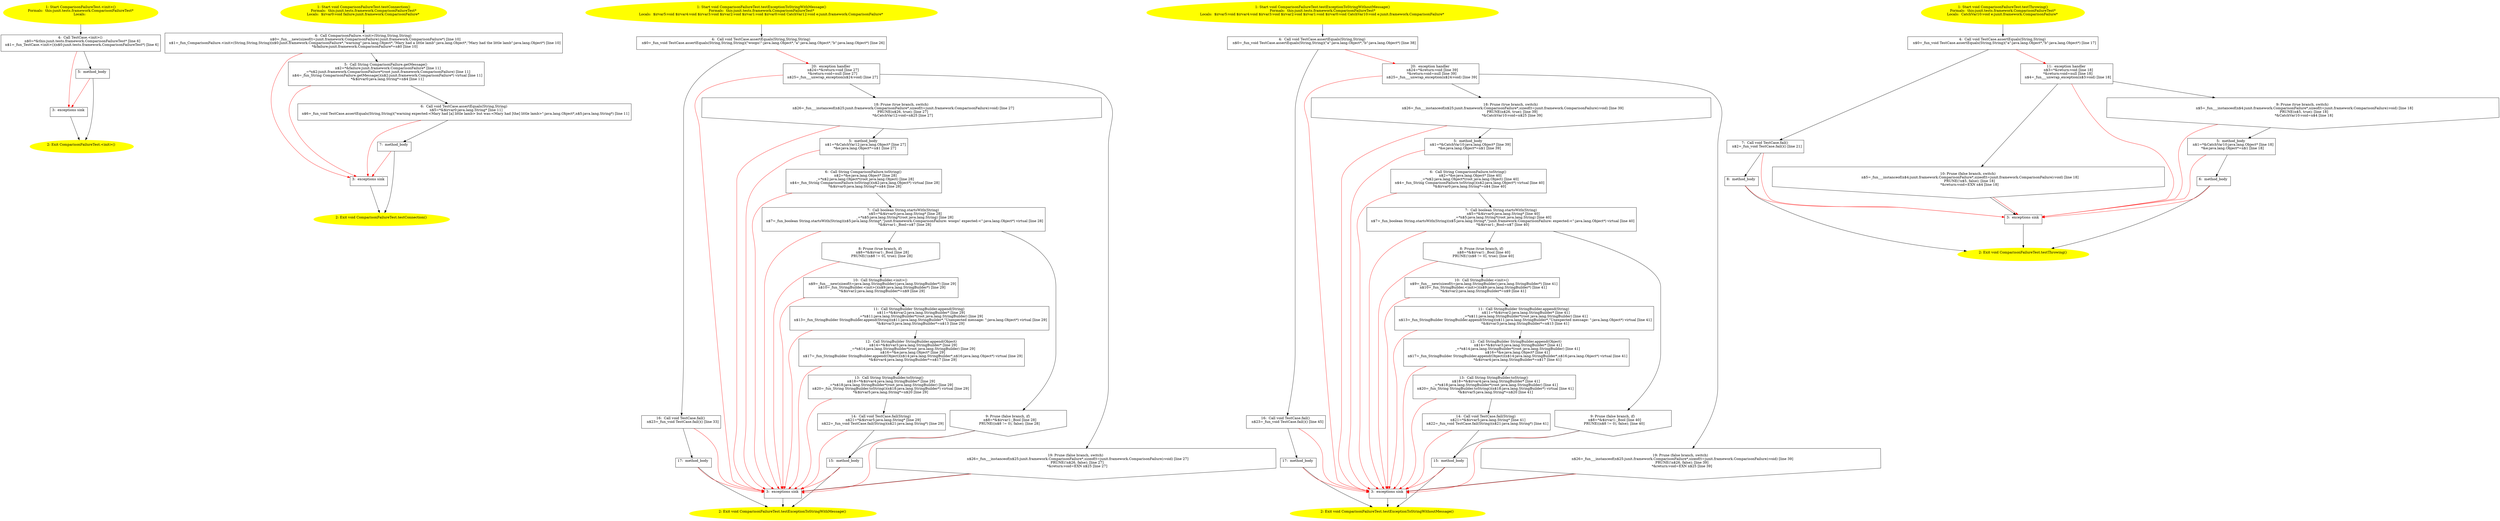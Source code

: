 /* @generated */
digraph cfg {
"junit.tests.framework.ComparisonFailureTest.<init>().0e8ab7966099524e4b7208107c706d36_1" [label="1: Start ComparisonFailureTest.<init>()\nFormals:  this:junit.tests.framework.ComparisonFailureTest*\nLocals:  \n  " color=yellow style=filled]
	

	 "junit.tests.framework.ComparisonFailureTest.<init>().0e8ab7966099524e4b7208107c706d36_1" -> "junit.tests.framework.ComparisonFailureTest.<init>().0e8ab7966099524e4b7208107c706d36_4" ;
"junit.tests.framework.ComparisonFailureTest.<init>().0e8ab7966099524e4b7208107c706d36_2" [label="2: Exit ComparisonFailureTest.<init>() \n  " color=yellow style=filled]
	

"junit.tests.framework.ComparisonFailureTest.<init>().0e8ab7966099524e4b7208107c706d36_3" [label="3:  exceptions sink \n  " shape="box"]
	

	 "junit.tests.framework.ComparisonFailureTest.<init>().0e8ab7966099524e4b7208107c706d36_3" -> "junit.tests.framework.ComparisonFailureTest.<init>().0e8ab7966099524e4b7208107c706d36_2" ;
"junit.tests.framework.ComparisonFailureTest.<init>().0e8ab7966099524e4b7208107c706d36_4" [label="4:  Call TestCase.<init>() \n   n$0=*&this:junit.tests.framework.ComparisonFailureTest* [line 6]\n  n$1=_fun_TestCase.<init>()(n$0:junit.tests.framework.ComparisonFailureTest*) [line 6]\n " shape="box"]
	

	 "junit.tests.framework.ComparisonFailureTest.<init>().0e8ab7966099524e4b7208107c706d36_4" -> "junit.tests.framework.ComparisonFailureTest.<init>().0e8ab7966099524e4b7208107c706d36_5" ;
	 "junit.tests.framework.ComparisonFailureTest.<init>().0e8ab7966099524e4b7208107c706d36_4" -> "junit.tests.framework.ComparisonFailureTest.<init>().0e8ab7966099524e4b7208107c706d36_3" [color="red" ];
"junit.tests.framework.ComparisonFailureTest.<init>().0e8ab7966099524e4b7208107c706d36_5" [label="5:  method_body \n  " shape="box"]
	

	 "junit.tests.framework.ComparisonFailureTest.<init>().0e8ab7966099524e4b7208107c706d36_5" -> "junit.tests.framework.ComparisonFailureTest.<init>().0e8ab7966099524e4b7208107c706d36_2" ;
	 "junit.tests.framework.ComparisonFailureTest.<init>().0e8ab7966099524e4b7208107c706d36_5" -> "junit.tests.framework.ComparisonFailureTest.<init>().0e8ab7966099524e4b7208107c706d36_3" [color="red" ];
"junit.tests.framework.ComparisonFailureTest.testConnection():void.464557bcbc32b5f10026805575a68051_1" [label="1: Start void ComparisonFailureTest.testConnection()\nFormals:  this:junit.tests.framework.ComparisonFailureTest*\nLocals:  $irvar0:void failure:junit.framework.ComparisonFailure* \n  " color=yellow style=filled]
	

	 "junit.tests.framework.ComparisonFailureTest.testConnection():void.464557bcbc32b5f10026805575a68051_1" -> "junit.tests.framework.ComparisonFailureTest.testConnection():void.464557bcbc32b5f10026805575a68051_4" ;
"junit.tests.framework.ComparisonFailureTest.testConnection():void.464557bcbc32b5f10026805575a68051_2" [label="2: Exit void ComparisonFailureTest.testConnection() \n  " color=yellow style=filled]
	

"junit.tests.framework.ComparisonFailureTest.testConnection():void.464557bcbc32b5f10026805575a68051_3" [label="3:  exceptions sink \n  " shape="box"]
	

	 "junit.tests.framework.ComparisonFailureTest.testConnection():void.464557bcbc32b5f10026805575a68051_3" -> "junit.tests.framework.ComparisonFailureTest.testConnection():void.464557bcbc32b5f10026805575a68051_2" ;
"junit.tests.framework.ComparisonFailureTest.testConnection():void.464557bcbc32b5f10026805575a68051_4" [label="4:  Call ComparisonFailure.<init>(String,String,String) \n   n$0=_fun___new(sizeof(t=junit.framework.ComparisonFailure):junit.framework.ComparisonFailure*) [line 10]\n  n$1=_fun_ComparisonFailure.<init>(String,String,String)(n$0:junit.framework.ComparisonFailure*,\"warning\":java.lang.Object*,\"Mary had a little lamb\":java.lang.Object*,\"Mary had the little lamb\":java.lang.Object*) [line 10]\n  *&failure:junit.framework.ComparisonFailure*=n$0 [line 10]\n " shape="box"]
	

	 "junit.tests.framework.ComparisonFailureTest.testConnection():void.464557bcbc32b5f10026805575a68051_4" -> "junit.tests.framework.ComparisonFailureTest.testConnection():void.464557bcbc32b5f10026805575a68051_5" ;
	 "junit.tests.framework.ComparisonFailureTest.testConnection():void.464557bcbc32b5f10026805575a68051_4" -> "junit.tests.framework.ComparisonFailureTest.testConnection():void.464557bcbc32b5f10026805575a68051_3" [color="red" ];
"junit.tests.framework.ComparisonFailureTest.testConnection():void.464557bcbc32b5f10026805575a68051_5" [label="5:  Call String ComparisonFailure.getMessage() \n   n$2=*&failure:junit.framework.ComparisonFailure* [line 11]\n  _=*n$2:junit.framework.ComparisonFailure*(root junit.framework.ComparisonFailure) [line 11]\n  n$4=_fun_String ComparisonFailure.getMessage()(n$2:junit.framework.ComparisonFailure*) virtual [line 11]\n  *&$irvar0:java.lang.String*=n$4 [line 11]\n " shape="box"]
	

	 "junit.tests.framework.ComparisonFailureTest.testConnection():void.464557bcbc32b5f10026805575a68051_5" -> "junit.tests.framework.ComparisonFailureTest.testConnection():void.464557bcbc32b5f10026805575a68051_6" ;
	 "junit.tests.framework.ComparisonFailureTest.testConnection():void.464557bcbc32b5f10026805575a68051_5" -> "junit.tests.framework.ComparisonFailureTest.testConnection():void.464557bcbc32b5f10026805575a68051_3" [color="red" ];
"junit.tests.framework.ComparisonFailureTest.testConnection():void.464557bcbc32b5f10026805575a68051_6" [label="6:  Call void TestCase.assertEquals(String,String) \n   n$5=*&$irvar0:java.lang.String* [line 11]\n  n$6=_fun_void TestCase.assertEquals(String,String)(\"warning expected:<Mary had [a] little lamb> but was:<Mary had [the] little lamb>\":java.lang.Object*,n$5:java.lang.String*) [line 11]\n " shape="box"]
	

	 "junit.tests.framework.ComparisonFailureTest.testConnection():void.464557bcbc32b5f10026805575a68051_6" -> "junit.tests.framework.ComparisonFailureTest.testConnection():void.464557bcbc32b5f10026805575a68051_7" ;
	 "junit.tests.framework.ComparisonFailureTest.testConnection():void.464557bcbc32b5f10026805575a68051_6" -> "junit.tests.framework.ComparisonFailureTest.testConnection():void.464557bcbc32b5f10026805575a68051_3" [color="red" ];
"junit.tests.framework.ComparisonFailureTest.testConnection():void.464557bcbc32b5f10026805575a68051_7" [label="7:  method_body \n  " shape="box"]
	

	 "junit.tests.framework.ComparisonFailureTest.testConnection():void.464557bcbc32b5f10026805575a68051_7" -> "junit.tests.framework.ComparisonFailureTest.testConnection():void.464557bcbc32b5f10026805575a68051_2" ;
	 "junit.tests.framework.ComparisonFailureTest.testConnection():void.464557bcbc32b5f10026805575a68051_7" -> "junit.tests.framework.ComparisonFailureTest.testConnection():void.464557bcbc32b5f10026805575a68051_3" [color="red" ];
"junit.tests.framework.ComparisonFailureTest.testExceptionToStringWithMessage():void.c4b88a5eb1346ffaa9319ebdbd35fe3c_1" [label="1: Start void ComparisonFailureTest.testExceptionToStringWithMessage()\nFormals:  this:junit.tests.framework.ComparisonFailureTest*\nLocals:  $irvar5:void $irvar4:void $irvar3:void $irvar2:void $irvar1:void $irvar0:void CatchVar12:void e:junit.framework.ComparisonFailure* \n  " color=yellow style=filled]
	

	 "junit.tests.framework.ComparisonFailureTest.testExceptionToStringWithMessage():void.c4b88a5eb1346ffaa9319ebdbd35fe3c_1" -> "junit.tests.framework.ComparisonFailureTest.testExceptionToStringWithMessage():void.c4b88a5eb1346ffaa9319ebdbd35fe3c_4" ;
"junit.tests.framework.ComparisonFailureTest.testExceptionToStringWithMessage():void.c4b88a5eb1346ffaa9319ebdbd35fe3c_2" [label="2: Exit void ComparisonFailureTest.testExceptionToStringWithMessage() \n  " color=yellow style=filled]
	

"junit.tests.framework.ComparisonFailureTest.testExceptionToStringWithMessage():void.c4b88a5eb1346ffaa9319ebdbd35fe3c_3" [label="3:  exceptions sink \n  " shape="box"]
	

	 "junit.tests.framework.ComparisonFailureTest.testExceptionToStringWithMessage():void.c4b88a5eb1346ffaa9319ebdbd35fe3c_3" -> "junit.tests.framework.ComparisonFailureTest.testExceptionToStringWithMessage():void.c4b88a5eb1346ffaa9319ebdbd35fe3c_2" ;
"junit.tests.framework.ComparisonFailureTest.testExceptionToStringWithMessage():void.c4b88a5eb1346ffaa9319ebdbd35fe3c_4" [label="4:  Call void TestCase.assertEquals(String,String,String) \n   n$0=_fun_void TestCase.assertEquals(String,String,String)(\"woops!\":java.lang.Object*,\"a\":java.lang.Object*,\"b\":java.lang.Object*) [line 26]\n " shape="box"]
	

	 "junit.tests.framework.ComparisonFailureTest.testExceptionToStringWithMessage():void.c4b88a5eb1346ffaa9319ebdbd35fe3c_4" -> "junit.tests.framework.ComparisonFailureTest.testExceptionToStringWithMessage():void.c4b88a5eb1346ffaa9319ebdbd35fe3c_16" ;
	 "junit.tests.framework.ComparisonFailureTest.testExceptionToStringWithMessage():void.c4b88a5eb1346ffaa9319ebdbd35fe3c_4" -> "junit.tests.framework.ComparisonFailureTest.testExceptionToStringWithMessage():void.c4b88a5eb1346ffaa9319ebdbd35fe3c_20" [color="red" ];
"junit.tests.framework.ComparisonFailureTest.testExceptionToStringWithMessage():void.c4b88a5eb1346ffaa9319ebdbd35fe3c_5" [label="5:  method_body \n   n$1=*&CatchVar12:java.lang.Object* [line 27]\n  *&e:java.lang.Object*=n$1 [line 27]\n " shape="box"]
	

	 "junit.tests.framework.ComparisonFailureTest.testExceptionToStringWithMessage():void.c4b88a5eb1346ffaa9319ebdbd35fe3c_5" -> "junit.tests.framework.ComparisonFailureTest.testExceptionToStringWithMessage():void.c4b88a5eb1346ffaa9319ebdbd35fe3c_6" ;
	 "junit.tests.framework.ComparisonFailureTest.testExceptionToStringWithMessage():void.c4b88a5eb1346ffaa9319ebdbd35fe3c_5" -> "junit.tests.framework.ComparisonFailureTest.testExceptionToStringWithMessage():void.c4b88a5eb1346ffaa9319ebdbd35fe3c_3" [color="red" ];
"junit.tests.framework.ComparisonFailureTest.testExceptionToStringWithMessage():void.c4b88a5eb1346ffaa9319ebdbd35fe3c_6" [label="6:  Call String ComparisonFailure.toString() \n   n$2=*&e:java.lang.Object* [line 28]\n  _=*n$2:java.lang.Object*(root java.lang.Object) [line 28]\n  n$4=_fun_String ComparisonFailure.toString()(n$2:java.lang.Object*) virtual [line 28]\n  *&$irvar0:java.lang.String*=n$4 [line 28]\n " shape="box"]
	

	 "junit.tests.framework.ComparisonFailureTest.testExceptionToStringWithMessage():void.c4b88a5eb1346ffaa9319ebdbd35fe3c_6" -> "junit.tests.framework.ComparisonFailureTest.testExceptionToStringWithMessage():void.c4b88a5eb1346ffaa9319ebdbd35fe3c_7" ;
	 "junit.tests.framework.ComparisonFailureTest.testExceptionToStringWithMessage():void.c4b88a5eb1346ffaa9319ebdbd35fe3c_6" -> "junit.tests.framework.ComparisonFailureTest.testExceptionToStringWithMessage():void.c4b88a5eb1346ffaa9319ebdbd35fe3c_3" [color="red" ];
"junit.tests.framework.ComparisonFailureTest.testExceptionToStringWithMessage():void.c4b88a5eb1346ffaa9319ebdbd35fe3c_7" [label="7:  Call boolean String.startsWith(String) \n   n$5=*&$irvar0:java.lang.String* [line 28]\n  _=*n$5:java.lang.String*(root java.lang.String) [line 28]\n  n$7=_fun_boolean String.startsWith(String)(n$5:java.lang.String*,\"junit.framework.ComparisonFailure: woops! expected:<\":java.lang.Object*) virtual [line 28]\n  *&$irvar1:_Bool=n$7 [line 28]\n " shape="box"]
	

	 "junit.tests.framework.ComparisonFailureTest.testExceptionToStringWithMessage():void.c4b88a5eb1346ffaa9319ebdbd35fe3c_7" -> "junit.tests.framework.ComparisonFailureTest.testExceptionToStringWithMessage():void.c4b88a5eb1346ffaa9319ebdbd35fe3c_8" ;
	 "junit.tests.framework.ComparisonFailureTest.testExceptionToStringWithMessage():void.c4b88a5eb1346ffaa9319ebdbd35fe3c_7" -> "junit.tests.framework.ComparisonFailureTest.testExceptionToStringWithMessage():void.c4b88a5eb1346ffaa9319ebdbd35fe3c_9" ;
	 "junit.tests.framework.ComparisonFailureTest.testExceptionToStringWithMessage():void.c4b88a5eb1346ffaa9319ebdbd35fe3c_7" -> "junit.tests.framework.ComparisonFailureTest.testExceptionToStringWithMessage():void.c4b88a5eb1346ffaa9319ebdbd35fe3c_3" [color="red" ];
"junit.tests.framework.ComparisonFailureTest.testExceptionToStringWithMessage():void.c4b88a5eb1346ffaa9319ebdbd35fe3c_8" [label="8: Prune (true branch, if) \n   n$8=*&$irvar1:_Bool [line 28]\n  PRUNE(!(n$8 != 0), true); [line 28]\n " shape="invhouse"]
	

	 "junit.tests.framework.ComparisonFailureTest.testExceptionToStringWithMessage():void.c4b88a5eb1346ffaa9319ebdbd35fe3c_8" -> "junit.tests.framework.ComparisonFailureTest.testExceptionToStringWithMessage():void.c4b88a5eb1346ffaa9319ebdbd35fe3c_10" ;
	 "junit.tests.framework.ComparisonFailureTest.testExceptionToStringWithMessage():void.c4b88a5eb1346ffaa9319ebdbd35fe3c_8" -> "junit.tests.framework.ComparisonFailureTest.testExceptionToStringWithMessage():void.c4b88a5eb1346ffaa9319ebdbd35fe3c_3" [color="red" ];
"junit.tests.framework.ComparisonFailureTest.testExceptionToStringWithMessage():void.c4b88a5eb1346ffaa9319ebdbd35fe3c_9" [label="9: Prune (false branch, if) \n   n$8=*&$irvar1:_Bool [line 28]\n  PRUNE((n$8 != 0), false); [line 28]\n " shape="invhouse"]
	

	 "junit.tests.framework.ComparisonFailureTest.testExceptionToStringWithMessage():void.c4b88a5eb1346ffaa9319ebdbd35fe3c_9" -> "junit.tests.framework.ComparisonFailureTest.testExceptionToStringWithMessage():void.c4b88a5eb1346ffaa9319ebdbd35fe3c_15" ;
	 "junit.tests.framework.ComparisonFailureTest.testExceptionToStringWithMessage():void.c4b88a5eb1346ffaa9319ebdbd35fe3c_9" -> "junit.tests.framework.ComparisonFailureTest.testExceptionToStringWithMessage():void.c4b88a5eb1346ffaa9319ebdbd35fe3c_3" [color="red" ];
"junit.tests.framework.ComparisonFailureTest.testExceptionToStringWithMessage():void.c4b88a5eb1346ffaa9319ebdbd35fe3c_10" [label="10:  Call StringBuilder.<init>() \n   n$9=_fun___new(sizeof(t=java.lang.StringBuilder):java.lang.StringBuilder*) [line 29]\n  n$10=_fun_StringBuilder.<init>()(n$9:java.lang.StringBuilder*) [line 29]\n  *&$irvar2:java.lang.StringBuilder*=n$9 [line 29]\n " shape="box"]
	

	 "junit.tests.framework.ComparisonFailureTest.testExceptionToStringWithMessage():void.c4b88a5eb1346ffaa9319ebdbd35fe3c_10" -> "junit.tests.framework.ComparisonFailureTest.testExceptionToStringWithMessage():void.c4b88a5eb1346ffaa9319ebdbd35fe3c_11" ;
	 "junit.tests.framework.ComparisonFailureTest.testExceptionToStringWithMessage():void.c4b88a5eb1346ffaa9319ebdbd35fe3c_10" -> "junit.tests.framework.ComparisonFailureTest.testExceptionToStringWithMessage():void.c4b88a5eb1346ffaa9319ebdbd35fe3c_3" [color="red" ];
"junit.tests.framework.ComparisonFailureTest.testExceptionToStringWithMessage():void.c4b88a5eb1346ffaa9319ebdbd35fe3c_11" [label="11:  Call StringBuilder StringBuilder.append(String) \n   n$11=*&$irvar2:java.lang.StringBuilder* [line 29]\n  _=*n$11:java.lang.StringBuilder*(root java.lang.StringBuilder) [line 29]\n  n$13=_fun_StringBuilder StringBuilder.append(String)(n$11:java.lang.StringBuilder*,\"Unexpected message: \":java.lang.Object*) virtual [line 29]\n  *&$irvar3:java.lang.StringBuilder*=n$13 [line 29]\n " shape="box"]
	

	 "junit.tests.framework.ComparisonFailureTest.testExceptionToStringWithMessage():void.c4b88a5eb1346ffaa9319ebdbd35fe3c_11" -> "junit.tests.framework.ComparisonFailureTest.testExceptionToStringWithMessage():void.c4b88a5eb1346ffaa9319ebdbd35fe3c_12" ;
	 "junit.tests.framework.ComparisonFailureTest.testExceptionToStringWithMessage():void.c4b88a5eb1346ffaa9319ebdbd35fe3c_11" -> "junit.tests.framework.ComparisonFailureTest.testExceptionToStringWithMessage():void.c4b88a5eb1346ffaa9319ebdbd35fe3c_3" [color="red" ];
"junit.tests.framework.ComparisonFailureTest.testExceptionToStringWithMessage():void.c4b88a5eb1346ffaa9319ebdbd35fe3c_12" [label="12:  Call StringBuilder StringBuilder.append(Object) \n   n$14=*&$irvar3:java.lang.StringBuilder* [line 29]\n  _=*n$14:java.lang.StringBuilder*(root java.lang.StringBuilder) [line 29]\n  n$16=*&e:java.lang.Object* [line 29]\n  n$17=_fun_StringBuilder StringBuilder.append(Object)(n$14:java.lang.StringBuilder*,n$16:java.lang.Object*) virtual [line 29]\n  *&$irvar4:java.lang.StringBuilder*=n$17 [line 29]\n " shape="box"]
	

	 "junit.tests.framework.ComparisonFailureTest.testExceptionToStringWithMessage():void.c4b88a5eb1346ffaa9319ebdbd35fe3c_12" -> "junit.tests.framework.ComparisonFailureTest.testExceptionToStringWithMessage():void.c4b88a5eb1346ffaa9319ebdbd35fe3c_13" ;
	 "junit.tests.framework.ComparisonFailureTest.testExceptionToStringWithMessage():void.c4b88a5eb1346ffaa9319ebdbd35fe3c_12" -> "junit.tests.framework.ComparisonFailureTest.testExceptionToStringWithMessage():void.c4b88a5eb1346ffaa9319ebdbd35fe3c_3" [color="red" ];
"junit.tests.framework.ComparisonFailureTest.testExceptionToStringWithMessage():void.c4b88a5eb1346ffaa9319ebdbd35fe3c_13" [label="13:  Call String StringBuilder.toString() \n   n$18=*&$irvar4:java.lang.StringBuilder* [line 29]\n  _=*n$18:java.lang.StringBuilder*(root java.lang.StringBuilder) [line 29]\n  n$20=_fun_String StringBuilder.toString()(n$18:java.lang.StringBuilder*) virtual [line 29]\n  *&$irvar5:java.lang.String*=n$20 [line 29]\n " shape="box"]
	

	 "junit.tests.framework.ComparisonFailureTest.testExceptionToStringWithMessage():void.c4b88a5eb1346ffaa9319ebdbd35fe3c_13" -> "junit.tests.framework.ComparisonFailureTest.testExceptionToStringWithMessage():void.c4b88a5eb1346ffaa9319ebdbd35fe3c_14" ;
	 "junit.tests.framework.ComparisonFailureTest.testExceptionToStringWithMessage():void.c4b88a5eb1346ffaa9319ebdbd35fe3c_13" -> "junit.tests.framework.ComparisonFailureTest.testExceptionToStringWithMessage():void.c4b88a5eb1346ffaa9319ebdbd35fe3c_3" [color="red" ];
"junit.tests.framework.ComparisonFailureTest.testExceptionToStringWithMessage():void.c4b88a5eb1346ffaa9319ebdbd35fe3c_14" [label="14:  Call void TestCase.fail(String) \n   n$21=*&$irvar5:java.lang.String* [line 29]\n  n$22=_fun_void TestCase.fail(String)(n$21:java.lang.String*) [line 29]\n " shape="box"]
	

	 "junit.tests.framework.ComparisonFailureTest.testExceptionToStringWithMessage():void.c4b88a5eb1346ffaa9319ebdbd35fe3c_14" -> "junit.tests.framework.ComparisonFailureTest.testExceptionToStringWithMessage():void.c4b88a5eb1346ffaa9319ebdbd35fe3c_15" ;
	 "junit.tests.framework.ComparisonFailureTest.testExceptionToStringWithMessage():void.c4b88a5eb1346ffaa9319ebdbd35fe3c_14" -> "junit.tests.framework.ComparisonFailureTest.testExceptionToStringWithMessage():void.c4b88a5eb1346ffaa9319ebdbd35fe3c_3" [color="red" ];
"junit.tests.framework.ComparisonFailureTest.testExceptionToStringWithMessage():void.c4b88a5eb1346ffaa9319ebdbd35fe3c_15" [label="15:  method_body \n  " shape="box"]
	

	 "junit.tests.framework.ComparisonFailureTest.testExceptionToStringWithMessage():void.c4b88a5eb1346ffaa9319ebdbd35fe3c_15" -> "junit.tests.framework.ComparisonFailureTest.testExceptionToStringWithMessage():void.c4b88a5eb1346ffaa9319ebdbd35fe3c_2" ;
	 "junit.tests.framework.ComparisonFailureTest.testExceptionToStringWithMessage():void.c4b88a5eb1346ffaa9319ebdbd35fe3c_15" -> "junit.tests.framework.ComparisonFailureTest.testExceptionToStringWithMessage():void.c4b88a5eb1346ffaa9319ebdbd35fe3c_3" [color="red" ];
"junit.tests.framework.ComparisonFailureTest.testExceptionToStringWithMessage():void.c4b88a5eb1346ffaa9319ebdbd35fe3c_16" [label="16:  Call void TestCase.fail() \n   n$23=_fun_void TestCase.fail()() [line 33]\n " shape="box"]
	

	 "junit.tests.framework.ComparisonFailureTest.testExceptionToStringWithMessage():void.c4b88a5eb1346ffaa9319ebdbd35fe3c_16" -> "junit.tests.framework.ComparisonFailureTest.testExceptionToStringWithMessage():void.c4b88a5eb1346ffaa9319ebdbd35fe3c_17" ;
	 "junit.tests.framework.ComparisonFailureTest.testExceptionToStringWithMessage():void.c4b88a5eb1346ffaa9319ebdbd35fe3c_16" -> "junit.tests.framework.ComparisonFailureTest.testExceptionToStringWithMessage():void.c4b88a5eb1346ffaa9319ebdbd35fe3c_3" [color="red" ];
"junit.tests.framework.ComparisonFailureTest.testExceptionToStringWithMessage():void.c4b88a5eb1346ffaa9319ebdbd35fe3c_17" [label="17:  method_body \n  " shape="box"]
	

	 "junit.tests.framework.ComparisonFailureTest.testExceptionToStringWithMessage():void.c4b88a5eb1346ffaa9319ebdbd35fe3c_17" -> "junit.tests.framework.ComparisonFailureTest.testExceptionToStringWithMessage():void.c4b88a5eb1346ffaa9319ebdbd35fe3c_2" ;
	 "junit.tests.framework.ComparisonFailureTest.testExceptionToStringWithMessage():void.c4b88a5eb1346ffaa9319ebdbd35fe3c_17" -> "junit.tests.framework.ComparisonFailureTest.testExceptionToStringWithMessage():void.c4b88a5eb1346ffaa9319ebdbd35fe3c_3" [color="red" ];
"junit.tests.framework.ComparisonFailureTest.testExceptionToStringWithMessage():void.c4b88a5eb1346ffaa9319ebdbd35fe3c_18" [label="18: Prune (true branch, switch) \n   n$26=_fun___instanceof(n$25:junit.framework.ComparisonFailure*,sizeof(t=junit.framework.ComparisonFailure):void) [line 27]\n  PRUNE(n$26, true); [line 27]\n  *&CatchVar12:void=n$25 [line 27]\n " shape="invhouse"]
	

	 "junit.tests.framework.ComparisonFailureTest.testExceptionToStringWithMessage():void.c4b88a5eb1346ffaa9319ebdbd35fe3c_18" -> "junit.tests.framework.ComparisonFailureTest.testExceptionToStringWithMessage():void.c4b88a5eb1346ffaa9319ebdbd35fe3c_5" ;
	 "junit.tests.framework.ComparisonFailureTest.testExceptionToStringWithMessage():void.c4b88a5eb1346ffaa9319ebdbd35fe3c_18" -> "junit.tests.framework.ComparisonFailureTest.testExceptionToStringWithMessage():void.c4b88a5eb1346ffaa9319ebdbd35fe3c_3" [color="red" ];
"junit.tests.framework.ComparisonFailureTest.testExceptionToStringWithMessage():void.c4b88a5eb1346ffaa9319ebdbd35fe3c_19" [label="19: Prune (false branch, switch) \n   n$26=_fun___instanceof(n$25:junit.framework.ComparisonFailure*,sizeof(t=junit.framework.ComparisonFailure):void) [line 27]\n  PRUNE(!n$26, false); [line 27]\n  *&return:void=EXN n$25 [line 27]\n " shape="invhouse"]
	

	 "junit.tests.framework.ComparisonFailureTest.testExceptionToStringWithMessage():void.c4b88a5eb1346ffaa9319ebdbd35fe3c_19" -> "junit.tests.framework.ComparisonFailureTest.testExceptionToStringWithMessage():void.c4b88a5eb1346ffaa9319ebdbd35fe3c_3" ;
	 "junit.tests.framework.ComparisonFailureTest.testExceptionToStringWithMessage():void.c4b88a5eb1346ffaa9319ebdbd35fe3c_19" -> "junit.tests.framework.ComparisonFailureTest.testExceptionToStringWithMessage():void.c4b88a5eb1346ffaa9319ebdbd35fe3c_3" [color="red" ];
"junit.tests.framework.ComparisonFailureTest.testExceptionToStringWithMessage():void.c4b88a5eb1346ffaa9319ebdbd35fe3c_20" [label="20:  exception handler \n   n$24=*&return:void [line 27]\n  *&return:void=null [line 27]\n  n$25=_fun___unwrap_exception(n$24:void) [line 27]\n " shape="box"]
	

	 "junit.tests.framework.ComparisonFailureTest.testExceptionToStringWithMessage():void.c4b88a5eb1346ffaa9319ebdbd35fe3c_20" -> "junit.tests.framework.ComparisonFailureTest.testExceptionToStringWithMessage():void.c4b88a5eb1346ffaa9319ebdbd35fe3c_18" ;
	 "junit.tests.framework.ComparisonFailureTest.testExceptionToStringWithMessage():void.c4b88a5eb1346ffaa9319ebdbd35fe3c_20" -> "junit.tests.framework.ComparisonFailureTest.testExceptionToStringWithMessage():void.c4b88a5eb1346ffaa9319ebdbd35fe3c_19" ;
	 "junit.tests.framework.ComparisonFailureTest.testExceptionToStringWithMessage():void.c4b88a5eb1346ffaa9319ebdbd35fe3c_20" -> "junit.tests.framework.ComparisonFailureTest.testExceptionToStringWithMessage():void.c4b88a5eb1346ffaa9319ebdbd35fe3c_3" [color="red" ];
"junit.tests.framework.ComparisonFailureTest.testExceptionToStringWithoutMessage():void.5bfddadffbd130ddace8a1a76204dcca_1" [label="1: Start void ComparisonFailureTest.testExceptionToStringWithoutMessage()\nFormals:  this:junit.tests.framework.ComparisonFailureTest*\nLocals:  $irvar5:void $irvar4:void $irvar3:void $irvar2:void $irvar1:void $irvar0:void CatchVar10:void e:junit.framework.ComparisonFailure* \n  " color=yellow style=filled]
	

	 "junit.tests.framework.ComparisonFailureTest.testExceptionToStringWithoutMessage():void.5bfddadffbd130ddace8a1a76204dcca_1" -> "junit.tests.framework.ComparisonFailureTest.testExceptionToStringWithoutMessage():void.5bfddadffbd130ddace8a1a76204dcca_4" ;
"junit.tests.framework.ComparisonFailureTest.testExceptionToStringWithoutMessage():void.5bfddadffbd130ddace8a1a76204dcca_2" [label="2: Exit void ComparisonFailureTest.testExceptionToStringWithoutMessage() \n  " color=yellow style=filled]
	

"junit.tests.framework.ComparisonFailureTest.testExceptionToStringWithoutMessage():void.5bfddadffbd130ddace8a1a76204dcca_3" [label="3:  exceptions sink \n  " shape="box"]
	

	 "junit.tests.framework.ComparisonFailureTest.testExceptionToStringWithoutMessage():void.5bfddadffbd130ddace8a1a76204dcca_3" -> "junit.tests.framework.ComparisonFailureTest.testExceptionToStringWithoutMessage():void.5bfddadffbd130ddace8a1a76204dcca_2" ;
"junit.tests.framework.ComparisonFailureTest.testExceptionToStringWithoutMessage():void.5bfddadffbd130ddace8a1a76204dcca_4" [label="4:  Call void TestCase.assertEquals(String,String) \n   n$0=_fun_void TestCase.assertEquals(String,String)(\"a\":java.lang.Object*,\"b\":java.lang.Object*) [line 38]\n " shape="box"]
	

	 "junit.tests.framework.ComparisonFailureTest.testExceptionToStringWithoutMessage():void.5bfddadffbd130ddace8a1a76204dcca_4" -> "junit.tests.framework.ComparisonFailureTest.testExceptionToStringWithoutMessage():void.5bfddadffbd130ddace8a1a76204dcca_16" ;
	 "junit.tests.framework.ComparisonFailureTest.testExceptionToStringWithoutMessage():void.5bfddadffbd130ddace8a1a76204dcca_4" -> "junit.tests.framework.ComparisonFailureTest.testExceptionToStringWithoutMessage():void.5bfddadffbd130ddace8a1a76204dcca_20" [color="red" ];
"junit.tests.framework.ComparisonFailureTest.testExceptionToStringWithoutMessage():void.5bfddadffbd130ddace8a1a76204dcca_5" [label="5:  method_body \n   n$1=*&CatchVar10:java.lang.Object* [line 39]\n  *&e:java.lang.Object*=n$1 [line 39]\n " shape="box"]
	

	 "junit.tests.framework.ComparisonFailureTest.testExceptionToStringWithoutMessage():void.5bfddadffbd130ddace8a1a76204dcca_5" -> "junit.tests.framework.ComparisonFailureTest.testExceptionToStringWithoutMessage():void.5bfddadffbd130ddace8a1a76204dcca_6" ;
	 "junit.tests.framework.ComparisonFailureTest.testExceptionToStringWithoutMessage():void.5bfddadffbd130ddace8a1a76204dcca_5" -> "junit.tests.framework.ComparisonFailureTest.testExceptionToStringWithoutMessage():void.5bfddadffbd130ddace8a1a76204dcca_3" [color="red" ];
"junit.tests.framework.ComparisonFailureTest.testExceptionToStringWithoutMessage():void.5bfddadffbd130ddace8a1a76204dcca_6" [label="6:  Call String ComparisonFailure.toString() \n   n$2=*&e:java.lang.Object* [line 40]\n  _=*n$2:java.lang.Object*(root java.lang.Object) [line 40]\n  n$4=_fun_String ComparisonFailure.toString()(n$2:java.lang.Object*) virtual [line 40]\n  *&$irvar0:java.lang.String*=n$4 [line 40]\n " shape="box"]
	

	 "junit.tests.framework.ComparisonFailureTest.testExceptionToStringWithoutMessage():void.5bfddadffbd130ddace8a1a76204dcca_6" -> "junit.tests.framework.ComparisonFailureTest.testExceptionToStringWithoutMessage():void.5bfddadffbd130ddace8a1a76204dcca_7" ;
	 "junit.tests.framework.ComparisonFailureTest.testExceptionToStringWithoutMessage():void.5bfddadffbd130ddace8a1a76204dcca_6" -> "junit.tests.framework.ComparisonFailureTest.testExceptionToStringWithoutMessage():void.5bfddadffbd130ddace8a1a76204dcca_3" [color="red" ];
"junit.tests.framework.ComparisonFailureTest.testExceptionToStringWithoutMessage():void.5bfddadffbd130ddace8a1a76204dcca_7" [label="7:  Call boolean String.startsWith(String) \n   n$5=*&$irvar0:java.lang.String* [line 40]\n  _=*n$5:java.lang.String*(root java.lang.String) [line 40]\n  n$7=_fun_boolean String.startsWith(String)(n$5:java.lang.String*,\"junit.framework.ComparisonFailure: expected:<\":java.lang.Object*) virtual [line 40]\n  *&$irvar1:_Bool=n$7 [line 40]\n " shape="box"]
	

	 "junit.tests.framework.ComparisonFailureTest.testExceptionToStringWithoutMessage():void.5bfddadffbd130ddace8a1a76204dcca_7" -> "junit.tests.framework.ComparisonFailureTest.testExceptionToStringWithoutMessage():void.5bfddadffbd130ddace8a1a76204dcca_8" ;
	 "junit.tests.framework.ComparisonFailureTest.testExceptionToStringWithoutMessage():void.5bfddadffbd130ddace8a1a76204dcca_7" -> "junit.tests.framework.ComparisonFailureTest.testExceptionToStringWithoutMessage():void.5bfddadffbd130ddace8a1a76204dcca_9" ;
	 "junit.tests.framework.ComparisonFailureTest.testExceptionToStringWithoutMessage():void.5bfddadffbd130ddace8a1a76204dcca_7" -> "junit.tests.framework.ComparisonFailureTest.testExceptionToStringWithoutMessage():void.5bfddadffbd130ddace8a1a76204dcca_3" [color="red" ];
"junit.tests.framework.ComparisonFailureTest.testExceptionToStringWithoutMessage():void.5bfddadffbd130ddace8a1a76204dcca_8" [label="8: Prune (true branch, if) \n   n$8=*&$irvar1:_Bool [line 40]\n  PRUNE(!(n$8 != 0), true); [line 40]\n " shape="invhouse"]
	

	 "junit.tests.framework.ComparisonFailureTest.testExceptionToStringWithoutMessage():void.5bfddadffbd130ddace8a1a76204dcca_8" -> "junit.tests.framework.ComparisonFailureTest.testExceptionToStringWithoutMessage():void.5bfddadffbd130ddace8a1a76204dcca_10" ;
	 "junit.tests.framework.ComparisonFailureTest.testExceptionToStringWithoutMessage():void.5bfddadffbd130ddace8a1a76204dcca_8" -> "junit.tests.framework.ComparisonFailureTest.testExceptionToStringWithoutMessage():void.5bfddadffbd130ddace8a1a76204dcca_3" [color="red" ];
"junit.tests.framework.ComparisonFailureTest.testExceptionToStringWithoutMessage():void.5bfddadffbd130ddace8a1a76204dcca_9" [label="9: Prune (false branch, if) \n   n$8=*&$irvar1:_Bool [line 40]\n  PRUNE((n$8 != 0), false); [line 40]\n " shape="invhouse"]
	

	 "junit.tests.framework.ComparisonFailureTest.testExceptionToStringWithoutMessage():void.5bfddadffbd130ddace8a1a76204dcca_9" -> "junit.tests.framework.ComparisonFailureTest.testExceptionToStringWithoutMessage():void.5bfddadffbd130ddace8a1a76204dcca_15" ;
	 "junit.tests.framework.ComparisonFailureTest.testExceptionToStringWithoutMessage():void.5bfddadffbd130ddace8a1a76204dcca_9" -> "junit.tests.framework.ComparisonFailureTest.testExceptionToStringWithoutMessage():void.5bfddadffbd130ddace8a1a76204dcca_3" [color="red" ];
"junit.tests.framework.ComparisonFailureTest.testExceptionToStringWithoutMessage():void.5bfddadffbd130ddace8a1a76204dcca_10" [label="10:  Call StringBuilder.<init>() \n   n$9=_fun___new(sizeof(t=java.lang.StringBuilder):java.lang.StringBuilder*) [line 41]\n  n$10=_fun_StringBuilder.<init>()(n$9:java.lang.StringBuilder*) [line 41]\n  *&$irvar2:java.lang.StringBuilder*=n$9 [line 41]\n " shape="box"]
	

	 "junit.tests.framework.ComparisonFailureTest.testExceptionToStringWithoutMessage():void.5bfddadffbd130ddace8a1a76204dcca_10" -> "junit.tests.framework.ComparisonFailureTest.testExceptionToStringWithoutMessage():void.5bfddadffbd130ddace8a1a76204dcca_11" ;
	 "junit.tests.framework.ComparisonFailureTest.testExceptionToStringWithoutMessage():void.5bfddadffbd130ddace8a1a76204dcca_10" -> "junit.tests.framework.ComparisonFailureTest.testExceptionToStringWithoutMessage():void.5bfddadffbd130ddace8a1a76204dcca_3" [color="red" ];
"junit.tests.framework.ComparisonFailureTest.testExceptionToStringWithoutMessage():void.5bfddadffbd130ddace8a1a76204dcca_11" [label="11:  Call StringBuilder StringBuilder.append(String) \n   n$11=*&$irvar2:java.lang.StringBuilder* [line 41]\n  _=*n$11:java.lang.StringBuilder*(root java.lang.StringBuilder) [line 41]\n  n$13=_fun_StringBuilder StringBuilder.append(String)(n$11:java.lang.StringBuilder*,\"Unexpected message: \":java.lang.Object*) virtual [line 41]\n  *&$irvar3:java.lang.StringBuilder*=n$13 [line 41]\n " shape="box"]
	

	 "junit.tests.framework.ComparisonFailureTest.testExceptionToStringWithoutMessage():void.5bfddadffbd130ddace8a1a76204dcca_11" -> "junit.tests.framework.ComparisonFailureTest.testExceptionToStringWithoutMessage():void.5bfddadffbd130ddace8a1a76204dcca_12" ;
	 "junit.tests.framework.ComparisonFailureTest.testExceptionToStringWithoutMessage():void.5bfddadffbd130ddace8a1a76204dcca_11" -> "junit.tests.framework.ComparisonFailureTest.testExceptionToStringWithoutMessage():void.5bfddadffbd130ddace8a1a76204dcca_3" [color="red" ];
"junit.tests.framework.ComparisonFailureTest.testExceptionToStringWithoutMessage():void.5bfddadffbd130ddace8a1a76204dcca_12" [label="12:  Call StringBuilder StringBuilder.append(Object) \n   n$14=*&$irvar3:java.lang.StringBuilder* [line 41]\n  _=*n$14:java.lang.StringBuilder*(root java.lang.StringBuilder) [line 41]\n  n$16=*&e:java.lang.Object* [line 41]\n  n$17=_fun_StringBuilder StringBuilder.append(Object)(n$14:java.lang.StringBuilder*,n$16:java.lang.Object*) virtual [line 41]\n  *&$irvar4:java.lang.StringBuilder*=n$17 [line 41]\n " shape="box"]
	

	 "junit.tests.framework.ComparisonFailureTest.testExceptionToStringWithoutMessage():void.5bfddadffbd130ddace8a1a76204dcca_12" -> "junit.tests.framework.ComparisonFailureTest.testExceptionToStringWithoutMessage():void.5bfddadffbd130ddace8a1a76204dcca_13" ;
	 "junit.tests.framework.ComparisonFailureTest.testExceptionToStringWithoutMessage():void.5bfddadffbd130ddace8a1a76204dcca_12" -> "junit.tests.framework.ComparisonFailureTest.testExceptionToStringWithoutMessage():void.5bfddadffbd130ddace8a1a76204dcca_3" [color="red" ];
"junit.tests.framework.ComparisonFailureTest.testExceptionToStringWithoutMessage():void.5bfddadffbd130ddace8a1a76204dcca_13" [label="13:  Call String StringBuilder.toString() \n   n$18=*&$irvar4:java.lang.StringBuilder* [line 41]\n  _=*n$18:java.lang.StringBuilder*(root java.lang.StringBuilder) [line 41]\n  n$20=_fun_String StringBuilder.toString()(n$18:java.lang.StringBuilder*) virtual [line 41]\n  *&$irvar5:java.lang.String*=n$20 [line 41]\n " shape="box"]
	

	 "junit.tests.framework.ComparisonFailureTest.testExceptionToStringWithoutMessage():void.5bfddadffbd130ddace8a1a76204dcca_13" -> "junit.tests.framework.ComparisonFailureTest.testExceptionToStringWithoutMessage():void.5bfddadffbd130ddace8a1a76204dcca_14" ;
	 "junit.tests.framework.ComparisonFailureTest.testExceptionToStringWithoutMessage():void.5bfddadffbd130ddace8a1a76204dcca_13" -> "junit.tests.framework.ComparisonFailureTest.testExceptionToStringWithoutMessage():void.5bfddadffbd130ddace8a1a76204dcca_3" [color="red" ];
"junit.tests.framework.ComparisonFailureTest.testExceptionToStringWithoutMessage():void.5bfddadffbd130ddace8a1a76204dcca_14" [label="14:  Call void TestCase.fail(String) \n   n$21=*&$irvar5:java.lang.String* [line 41]\n  n$22=_fun_void TestCase.fail(String)(n$21:java.lang.String*) [line 41]\n " shape="box"]
	

	 "junit.tests.framework.ComparisonFailureTest.testExceptionToStringWithoutMessage():void.5bfddadffbd130ddace8a1a76204dcca_14" -> "junit.tests.framework.ComparisonFailureTest.testExceptionToStringWithoutMessage():void.5bfddadffbd130ddace8a1a76204dcca_15" ;
	 "junit.tests.framework.ComparisonFailureTest.testExceptionToStringWithoutMessage():void.5bfddadffbd130ddace8a1a76204dcca_14" -> "junit.tests.framework.ComparisonFailureTest.testExceptionToStringWithoutMessage():void.5bfddadffbd130ddace8a1a76204dcca_3" [color="red" ];
"junit.tests.framework.ComparisonFailureTest.testExceptionToStringWithoutMessage():void.5bfddadffbd130ddace8a1a76204dcca_15" [label="15:  method_body \n  " shape="box"]
	

	 "junit.tests.framework.ComparisonFailureTest.testExceptionToStringWithoutMessage():void.5bfddadffbd130ddace8a1a76204dcca_15" -> "junit.tests.framework.ComparisonFailureTest.testExceptionToStringWithoutMessage():void.5bfddadffbd130ddace8a1a76204dcca_2" ;
	 "junit.tests.framework.ComparisonFailureTest.testExceptionToStringWithoutMessage():void.5bfddadffbd130ddace8a1a76204dcca_15" -> "junit.tests.framework.ComparisonFailureTest.testExceptionToStringWithoutMessage():void.5bfddadffbd130ddace8a1a76204dcca_3" [color="red" ];
"junit.tests.framework.ComparisonFailureTest.testExceptionToStringWithoutMessage():void.5bfddadffbd130ddace8a1a76204dcca_16" [label="16:  Call void TestCase.fail() \n   n$23=_fun_void TestCase.fail()() [line 45]\n " shape="box"]
	

	 "junit.tests.framework.ComparisonFailureTest.testExceptionToStringWithoutMessage():void.5bfddadffbd130ddace8a1a76204dcca_16" -> "junit.tests.framework.ComparisonFailureTest.testExceptionToStringWithoutMessage():void.5bfddadffbd130ddace8a1a76204dcca_17" ;
	 "junit.tests.framework.ComparisonFailureTest.testExceptionToStringWithoutMessage():void.5bfddadffbd130ddace8a1a76204dcca_16" -> "junit.tests.framework.ComparisonFailureTest.testExceptionToStringWithoutMessage():void.5bfddadffbd130ddace8a1a76204dcca_3" [color="red" ];
"junit.tests.framework.ComparisonFailureTest.testExceptionToStringWithoutMessage():void.5bfddadffbd130ddace8a1a76204dcca_17" [label="17:  method_body \n  " shape="box"]
	

	 "junit.tests.framework.ComparisonFailureTest.testExceptionToStringWithoutMessage():void.5bfddadffbd130ddace8a1a76204dcca_17" -> "junit.tests.framework.ComparisonFailureTest.testExceptionToStringWithoutMessage():void.5bfddadffbd130ddace8a1a76204dcca_2" ;
	 "junit.tests.framework.ComparisonFailureTest.testExceptionToStringWithoutMessage():void.5bfddadffbd130ddace8a1a76204dcca_17" -> "junit.tests.framework.ComparisonFailureTest.testExceptionToStringWithoutMessage():void.5bfddadffbd130ddace8a1a76204dcca_3" [color="red" ];
"junit.tests.framework.ComparisonFailureTest.testExceptionToStringWithoutMessage():void.5bfddadffbd130ddace8a1a76204dcca_18" [label="18: Prune (true branch, switch) \n   n$26=_fun___instanceof(n$25:junit.framework.ComparisonFailure*,sizeof(t=junit.framework.ComparisonFailure):void) [line 39]\n  PRUNE(n$26, true); [line 39]\n  *&CatchVar10:void=n$25 [line 39]\n " shape="invhouse"]
	

	 "junit.tests.framework.ComparisonFailureTest.testExceptionToStringWithoutMessage():void.5bfddadffbd130ddace8a1a76204dcca_18" -> "junit.tests.framework.ComparisonFailureTest.testExceptionToStringWithoutMessage():void.5bfddadffbd130ddace8a1a76204dcca_5" ;
	 "junit.tests.framework.ComparisonFailureTest.testExceptionToStringWithoutMessage():void.5bfddadffbd130ddace8a1a76204dcca_18" -> "junit.tests.framework.ComparisonFailureTest.testExceptionToStringWithoutMessage():void.5bfddadffbd130ddace8a1a76204dcca_3" [color="red" ];
"junit.tests.framework.ComparisonFailureTest.testExceptionToStringWithoutMessage():void.5bfddadffbd130ddace8a1a76204dcca_19" [label="19: Prune (false branch, switch) \n   n$26=_fun___instanceof(n$25:junit.framework.ComparisonFailure*,sizeof(t=junit.framework.ComparisonFailure):void) [line 39]\n  PRUNE(!n$26, false); [line 39]\n  *&return:void=EXN n$25 [line 39]\n " shape="invhouse"]
	

	 "junit.tests.framework.ComparisonFailureTest.testExceptionToStringWithoutMessage():void.5bfddadffbd130ddace8a1a76204dcca_19" -> "junit.tests.framework.ComparisonFailureTest.testExceptionToStringWithoutMessage():void.5bfddadffbd130ddace8a1a76204dcca_3" ;
	 "junit.tests.framework.ComparisonFailureTest.testExceptionToStringWithoutMessage():void.5bfddadffbd130ddace8a1a76204dcca_19" -> "junit.tests.framework.ComparisonFailureTest.testExceptionToStringWithoutMessage():void.5bfddadffbd130ddace8a1a76204dcca_3" [color="red" ];
"junit.tests.framework.ComparisonFailureTest.testExceptionToStringWithoutMessage():void.5bfddadffbd130ddace8a1a76204dcca_20" [label="20:  exception handler \n   n$24=*&return:void [line 39]\n  *&return:void=null [line 39]\n  n$25=_fun___unwrap_exception(n$24:void) [line 39]\n " shape="box"]
	

	 "junit.tests.framework.ComparisonFailureTest.testExceptionToStringWithoutMessage():void.5bfddadffbd130ddace8a1a76204dcca_20" -> "junit.tests.framework.ComparisonFailureTest.testExceptionToStringWithoutMessage():void.5bfddadffbd130ddace8a1a76204dcca_18" ;
	 "junit.tests.framework.ComparisonFailureTest.testExceptionToStringWithoutMessage():void.5bfddadffbd130ddace8a1a76204dcca_20" -> "junit.tests.framework.ComparisonFailureTest.testExceptionToStringWithoutMessage():void.5bfddadffbd130ddace8a1a76204dcca_19" ;
	 "junit.tests.framework.ComparisonFailureTest.testExceptionToStringWithoutMessage():void.5bfddadffbd130ddace8a1a76204dcca_20" -> "junit.tests.framework.ComparisonFailureTest.testExceptionToStringWithoutMessage():void.5bfddadffbd130ddace8a1a76204dcca_3" [color="red" ];
"junit.tests.framework.ComparisonFailureTest.testThrowing():void.281e1bc80ca4d7c94eb31961fcdddc59_1" [label="1: Start void ComparisonFailureTest.testThrowing()\nFormals:  this:junit.tests.framework.ComparisonFailureTest*\nLocals:  CatchVar10:void e:junit.framework.ComparisonFailure* \n  " color=yellow style=filled]
	

	 "junit.tests.framework.ComparisonFailureTest.testThrowing():void.281e1bc80ca4d7c94eb31961fcdddc59_1" -> "junit.tests.framework.ComparisonFailureTest.testThrowing():void.281e1bc80ca4d7c94eb31961fcdddc59_4" ;
"junit.tests.framework.ComparisonFailureTest.testThrowing():void.281e1bc80ca4d7c94eb31961fcdddc59_2" [label="2: Exit void ComparisonFailureTest.testThrowing() \n  " color=yellow style=filled]
	

"junit.tests.framework.ComparisonFailureTest.testThrowing():void.281e1bc80ca4d7c94eb31961fcdddc59_3" [label="3:  exceptions sink \n  " shape="box"]
	

	 "junit.tests.framework.ComparisonFailureTest.testThrowing():void.281e1bc80ca4d7c94eb31961fcdddc59_3" -> "junit.tests.framework.ComparisonFailureTest.testThrowing():void.281e1bc80ca4d7c94eb31961fcdddc59_2" ;
"junit.tests.framework.ComparisonFailureTest.testThrowing():void.281e1bc80ca4d7c94eb31961fcdddc59_4" [label="4:  Call void TestCase.assertEquals(String,String) \n   n$0=_fun_void TestCase.assertEquals(String,String)(\"a\":java.lang.Object*,\"b\":java.lang.Object*) [line 17]\n " shape="box"]
	

	 "junit.tests.framework.ComparisonFailureTest.testThrowing():void.281e1bc80ca4d7c94eb31961fcdddc59_4" -> "junit.tests.framework.ComparisonFailureTest.testThrowing():void.281e1bc80ca4d7c94eb31961fcdddc59_7" ;
	 "junit.tests.framework.ComparisonFailureTest.testThrowing():void.281e1bc80ca4d7c94eb31961fcdddc59_4" -> "junit.tests.framework.ComparisonFailureTest.testThrowing():void.281e1bc80ca4d7c94eb31961fcdddc59_11" [color="red" ];
"junit.tests.framework.ComparisonFailureTest.testThrowing():void.281e1bc80ca4d7c94eb31961fcdddc59_5" [label="5:  method_body \n   n$1=*&CatchVar10:java.lang.Object* [line 18]\n  *&e:java.lang.Object*=n$1 [line 18]\n " shape="box"]
	

	 "junit.tests.framework.ComparisonFailureTest.testThrowing():void.281e1bc80ca4d7c94eb31961fcdddc59_5" -> "junit.tests.framework.ComparisonFailureTest.testThrowing():void.281e1bc80ca4d7c94eb31961fcdddc59_6" ;
	 "junit.tests.framework.ComparisonFailureTest.testThrowing():void.281e1bc80ca4d7c94eb31961fcdddc59_5" -> "junit.tests.framework.ComparisonFailureTest.testThrowing():void.281e1bc80ca4d7c94eb31961fcdddc59_3" [color="red" ];
"junit.tests.framework.ComparisonFailureTest.testThrowing():void.281e1bc80ca4d7c94eb31961fcdddc59_6" [label="6:  method_body \n  " shape="box"]
	

	 "junit.tests.framework.ComparisonFailureTest.testThrowing():void.281e1bc80ca4d7c94eb31961fcdddc59_6" -> "junit.tests.framework.ComparisonFailureTest.testThrowing():void.281e1bc80ca4d7c94eb31961fcdddc59_2" ;
	 "junit.tests.framework.ComparisonFailureTest.testThrowing():void.281e1bc80ca4d7c94eb31961fcdddc59_6" -> "junit.tests.framework.ComparisonFailureTest.testThrowing():void.281e1bc80ca4d7c94eb31961fcdddc59_3" [color="red" ];
"junit.tests.framework.ComparisonFailureTest.testThrowing():void.281e1bc80ca4d7c94eb31961fcdddc59_7" [label="7:  Call void TestCase.fail() \n   n$2=_fun_void TestCase.fail()() [line 21]\n " shape="box"]
	

	 "junit.tests.framework.ComparisonFailureTest.testThrowing():void.281e1bc80ca4d7c94eb31961fcdddc59_7" -> "junit.tests.framework.ComparisonFailureTest.testThrowing():void.281e1bc80ca4d7c94eb31961fcdddc59_8" ;
	 "junit.tests.framework.ComparisonFailureTest.testThrowing():void.281e1bc80ca4d7c94eb31961fcdddc59_7" -> "junit.tests.framework.ComparisonFailureTest.testThrowing():void.281e1bc80ca4d7c94eb31961fcdddc59_3" [color="red" ];
"junit.tests.framework.ComparisonFailureTest.testThrowing():void.281e1bc80ca4d7c94eb31961fcdddc59_8" [label="8:  method_body \n  " shape="box"]
	

	 "junit.tests.framework.ComparisonFailureTest.testThrowing():void.281e1bc80ca4d7c94eb31961fcdddc59_8" -> "junit.tests.framework.ComparisonFailureTest.testThrowing():void.281e1bc80ca4d7c94eb31961fcdddc59_2" ;
	 "junit.tests.framework.ComparisonFailureTest.testThrowing():void.281e1bc80ca4d7c94eb31961fcdddc59_8" -> "junit.tests.framework.ComparisonFailureTest.testThrowing():void.281e1bc80ca4d7c94eb31961fcdddc59_3" [color="red" ];
"junit.tests.framework.ComparisonFailureTest.testThrowing():void.281e1bc80ca4d7c94eb31961fcdddc59_9" [label="9: Prune (true branch, switch) \n   n$5=_fun___instanceof(n$4:junit.framework.ComparisonFailure*,sizeof(t=junit.framework.ComparisonFailure):void) [line 18]\n  PRUNE(n$5, true); [line 18]\n  *&CatchVar10:void=n$4 [line 18]\n " shape="invhouse"]
	

	 "junit.tests.framework.ComparisonFailureTest.testThrowing():void.281e1bc80ca4d7c94eb31961fcdddc59_9" -> "junit.tests.framework.ComparisonFailureTest.testThrowing():void.281e1bc80ca4d7c94eb31961fcdddc59_5" ;
	 "junit.tests.framework.ComparisonFailureTest.testThrowing():void.281e1bc80ca4d7c94eb31961fcdddc59_9" -> "junit.tests.framework.ComparisonFailureTest.testThrowing():void.281e1bc80ca4d7c94eb31961fcdddc59_3" [color="red" ];
"junit.tests.framework.ComparisonFailureTest.testThrowing():void.281e1bc80ca4d7c94eb31961fcdddc59_10" [label="10: Prune (false branch, switch) \n   n$5=_fun___instanceof(n$4:junit.framework.ComparisonFailure*,sizeof(t=junit.framework.ComparisonFailure):void) [line 18]\n  PRUNE(!n$5, false); [line 18]\n  *&return:void=EXN n$4 [line 18]\n " shape="invhouse"]
	

	 "junit.tests.framework.ComparisonFailureTest.testThrowing():void.281e1bc80ca4d7c94eb31961fcdddc59_10" -> "junit.tests.framework.ComparisonFailureTest.testThrowing():void.281e1bc80ca4d7c94eb31961fcdddc59_3" ;
	 "junit.tests.framework.ComparisonFailureTest.testThrowing():void.281e1bc80ca4d7c94eb31961fcdddc59_10" -> "junit.tests.framework.ComparisonFailureTest.testThrowing():void.281e1bc80ca4d7c94eb31961fcdddc59_3" [color="red" ];
"junit.tests.framework.ComparisonFailureTest.testThrowing():void.281e1bc80ca4d7c94eb31961fcdddc59_11" [label="11:  exception handler \n   n$3=*&return:void [line 18]\n  *&return:void=null [line 18]\n  n$4=_fun___unwrap_exception(n$3:void) [line 18]\n " shape="box"]
	

	 "junit.tests.framework.ComparisonFailureTest.testThrowing():void.281e1bc80ca4d7c94eb31961fcdddc59_11" -> "junit.tests.framework.ComparisonFailureTest.testThrowing():void.281e1bc80ca4d7c94eb31961fcdddc59_9" ;
	 "junit.tests.framework.ComparisonFailureTest.testThrowing():void.281e1bc80ca4d7c94eb31961fcdddc59_11" -> "junit.tests.framework.ComparisonFailureTest.testThrowing():void.281e1bc80ca4d7c94eb31961fcdddc59_10" ;
	 "junit.tests.framework.ComparisonFailureTest.testThrowing():void.281e1bc80ca4d7c94eb31961fcdddc59_11" -> "junit.tests.framework.ComparisonFailureTest.testThrowing():void.281e1bc80ca4d7c94eb31961fcdddc59_3" [color="red" ];
}
